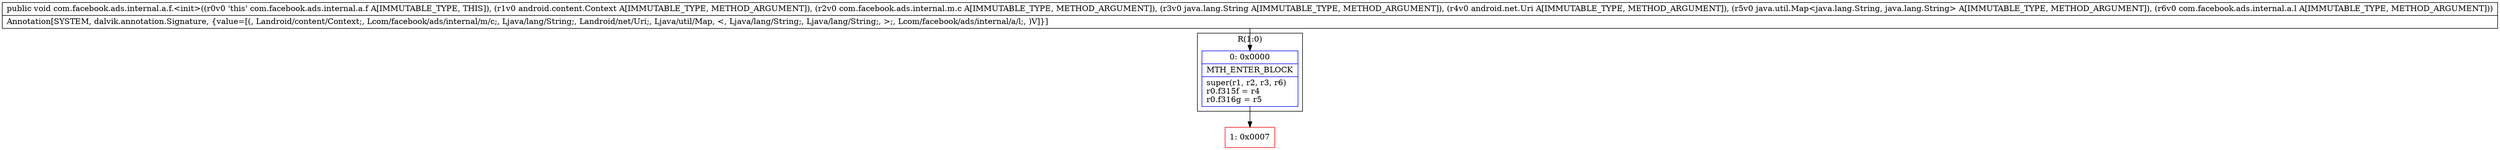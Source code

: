 digraph "CFG forcom.facebook.ads.internal.a.f.\<init\>(Landroid\/content\/Context;Lcom\/facebook\/ads\/internal\/m\/c;Ljava\/lang\/String;Landroid\/net\/Uri;Ljava\/util\/Map;Lcom\/facebook\/ads\/internal\/a\/l;)V" {
subgraph cluster_Region_195644094 {
label = "R(1:0)";
node [shape=record,color=blue];
Node_0 [shape=record,label="{0\:\ 0x0000|MTH_ENTER_BLOCK\l|super(r1, r2, r3, r6)\lr0.f315f = r4\lr0.f316g = r5\l}"];
}
Node_1 [shape=record,color=red,label="{1\:\ 0x0007}"];
MethodNode[shape=record,label="{public void com.facebook.ads.internal.a.f.\<init\>((r0v0 'this' com.facebook.ads.internal.a.f A[IMMUTABLE_TYPE, THIS]), (r1v0 android.content.Context A[IMMUTABLE_TYPE, METHOD_ARGUMENT]), (r2v0 com.facebook.ads.internal.m.c A[IMMUTABLE_TYPE, METHOD_ARGUMENT]), (r3v0 java.lang.String A[IMMUTABLE_TYPE, METHOD_ARGUMENT]), (r4v0 android.net.Uri A[IMMUTABLE_TYPE, METHOD_ARGUMENT]), (r5v0 java.util.Map\<java.lang.String, java.lang.String\> A[IMMUTABLE_TYPE, METHOD_ARGUMENT]), (r6v0 com.facebook.ads.internal.a.l A[IMMUTABLE_TYPE, METHOD_ARGUMENT]))  | Annotation[SYSTEM, dalvik.annotation.Signature, \{value=[(, Landroid\/content\/Context;, Lcom\/facebook\/ads\/internal\/m\/c;, Ljava\/lang\/String;, Landroid\/net\/Uri;, Ljava\/util\/Map, \<, Ljava\/lang\/String;, Ljava\/lang\/String;, \>;, Lcom\/facebook\/ads\/internal\/a\/l;, )V]\}]\l}"];
MethodNode -> Node_0;
Node_0 -> Node_1;
}

